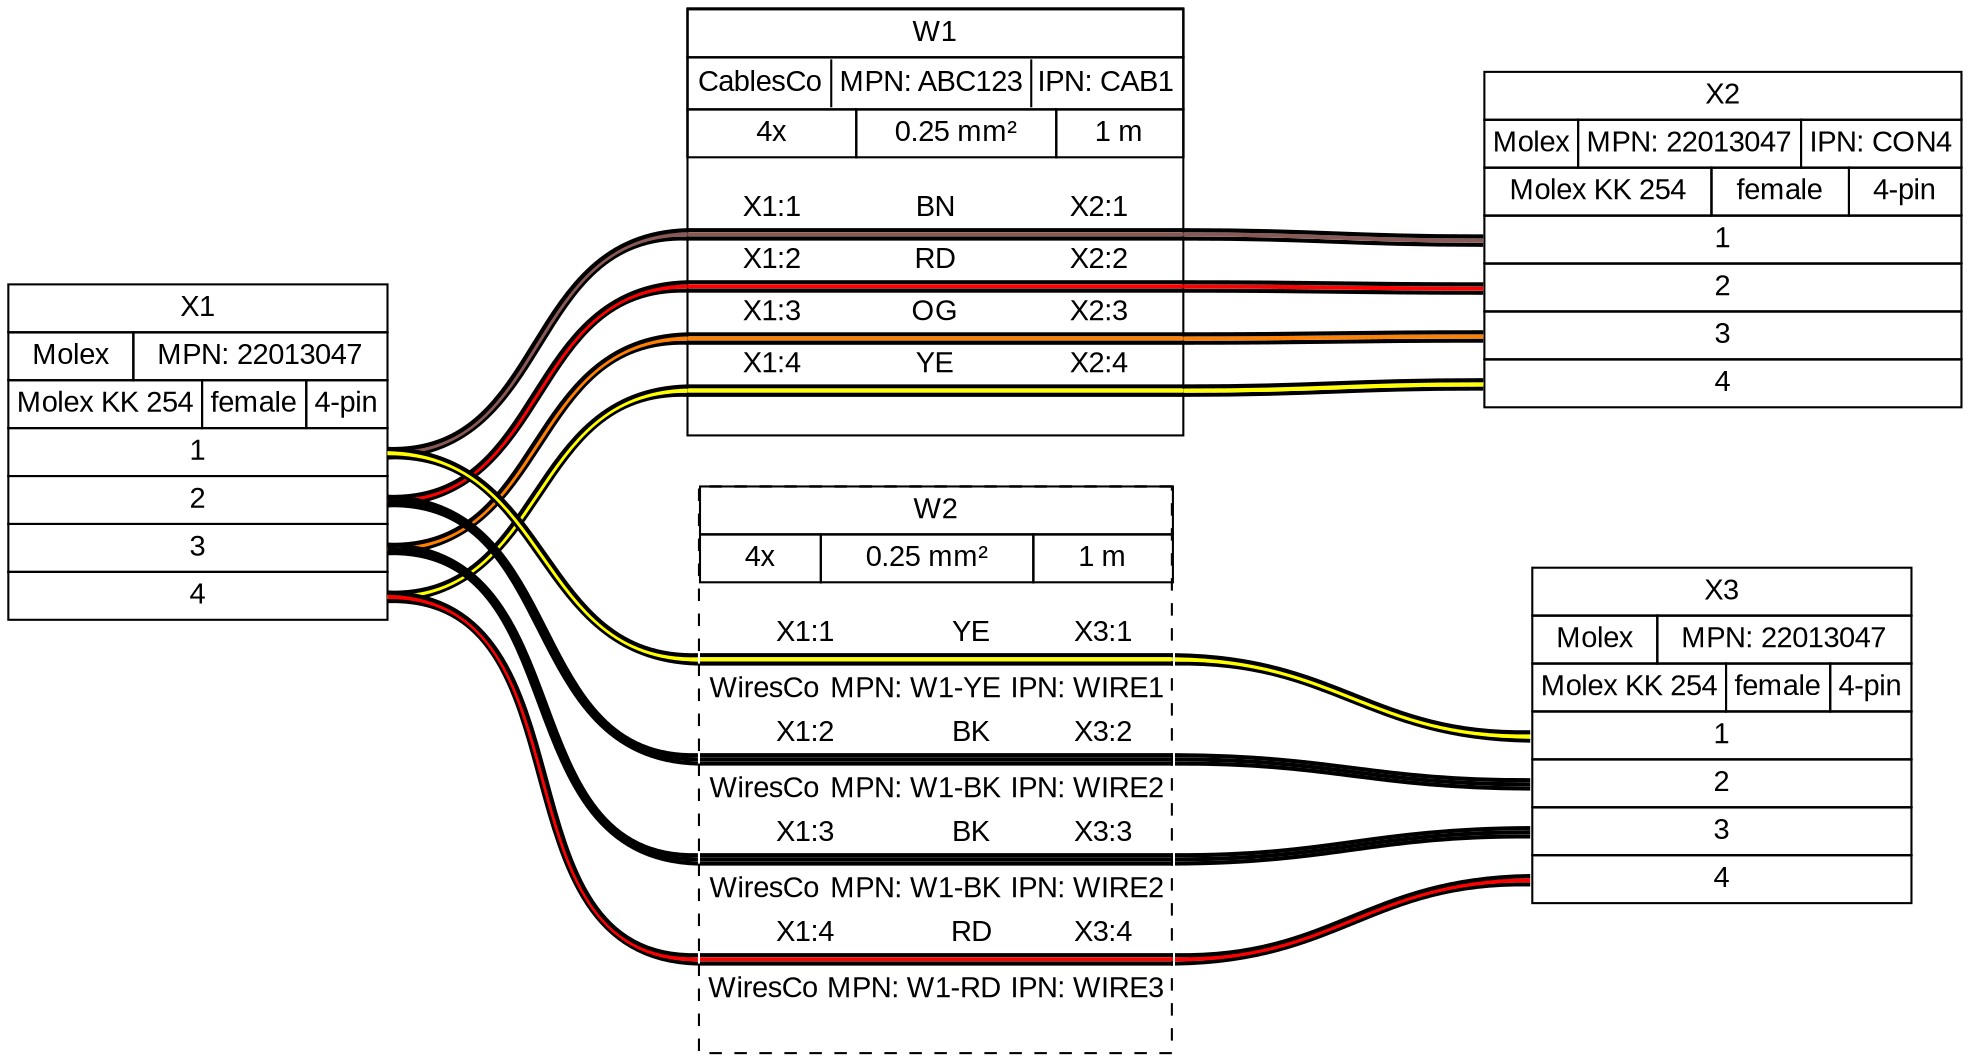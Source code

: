 graph {
// Graph generated by WireViz
// https://github.com/formatc1702/WireViz
	graph [bgcolor=white fontname=arial nodesep=0.33 rankdir=LR ranksep=2]
	node [fillcolor=white fontname=arial shape=record style=filled]
	edge [fontname=arial style=bold]
	X1 [label=<<table border="0" cellspacing="0" cellpadding="0"><tr><td><table border="0" cellspacing="0" cellpadding="3" cellborder="1"><tr><td balign="left">X1</td></tr></table></td></tr><tr><td><table border="0" cellspacing="0" cellpadding="3" cellborder="1"><tr><td balign="left">Molex</td><td balign="left">MPN: 22013047</td></tr></table></td></tr><tr><td><table border="0" cellspacing="0" cellpadding="3" cellborder="1"><tr><td balign="left">Molex KK 254</td><td balign="left">female</td><td balign="left">4-pin</td></tr></table></td></tr><tr><td><table border="0" cellspacing="0" cellpadding="3" cellborder="1"><tr><td port="p1r">1</td></tr><tr><td port="p2r">2</td></tr><tr><td port="p3r">3</td></tr><tr><td port="p4r">4</td></tr></table></td></tr></table>> fillcolor=white margin=0 shape=none style=filled]
	X2 [label=<<table border="0" cellspacing="0" cellpadding="0"><tr><td><table border="0" cellspacing="0" cellpadding="3" cellborder="1"><tr><td balign="left">X2</td></tr></table></td></tr><tr><td><table border="0" cellspacing="0" cellpadding="3" cellborder="1"><tr><td balign="left">Molex</td><td balign="left">MPN: 22013047</td><td balign="left">IPN: CON4</td></tr></table></td></tr><tr><td><table border="0" cellspacing="0" cellpadding="3" cellborder="1"><tr><td balign="left">Molex KK 254</td><td balign="left">female</td><td balign="left">4-pin</td></tr></table></td></tr><tr><td><table border="0" cellspacing="0" cellpadding="3" cellborder="1"><tr><td port="p1l">1</td></tr><tr><td port="p2l">2</td></tr><tr><td port="p3l">3</td></tr><tr><td port="p4l">4</td></tr></table></td></tr></table>> fillcolor=white margin=0 shape=none style=filled]
	X3 [label=<<table border="0" cellspacing="0" cellpadding="0"><tr><td><table border="0" cellspacing="0" cellpadding="3" cellborder="1"><tr><td balign="left">X3</td></tr></table></td></tr><tr><td><table border="0" cellspacing="0" cellpadding="3" cellborder="1"><tr><td balign="left">Molex</td><td balign="left">MPN: 22013047</td></tr></table></td></tr><tr><td><table border="0" cellspacing="0" cellpadding="3" cellborder="1"><tr><td balign="left">Molex KK 254</td><td balign="left">female</td><td balign="left">4-pin</td></tr></table></td></tr><tr><td><table border="0" cellspacing="0" cellpadding="3" cellborder="1"><tr><td port="p1l">1</td></tr><tr><td port="p2l">2</td></tr><tr><td port="p3l">3</td></tr><tr><td port="p4l">4</td></tr></table></td></tr></table>> fillcolor=white margin=0 shape=none style=filled]
	edge [color="#000000:#895956:#000000"]
	X1:p1r:e -- W1:w1:w
	W1:w1:e -- X2:p1l:w
	edge [color="#000000:#ff0000:#000000"]
	X1:p2r:e -- W1:w2:w
	W1:w2:e -- X2:p2l:w
	edge [color="#000000:#ff8000:#000000"]
	X1:p3r:e -- W1:w3:w
	W1:w3:e -- X2:p3l:w
	edge [color="#000000:#ffff00:#000000"]
	X1:p4r:e -- W1:w4:w
	W1:w4:e -- X2:p4l:w
	W1 [label=<<table border="0" cellspacing="0" cellpadding="0"><tr><td><table border="0" cellspacing="0" cellpadding="3" cellborder="1"><tr><td colspan="3">W1</td></tr><tr><td colspan="3" cellpadding="0"><table border="0" cellspacing="0" cellpadding="3" cellborder="1"><tr><td sides="R">CablesCo</td><td sides="R">MPN: ABC123</td><td border="0">IPN: CAB1</td></tr></table></td></tr><tr><td balign="left">4x</td><td balign="left">0.25 mm²</td><td balign="left">1 m</td></tr></table></td></tr><tr><td>&nbsp;</td></tr><tr><td><table border="0" cellspacing="0" cellborder="0"><tr><td>X1:1</td><td>BN</td><td>X2:1</td></tr><tr><td colspan="3" border="0" cellspacing="0" cellpadding="0" port="w1" height="6"><table cellspacing="0" cellborder="0" border = "0"><tr><td colspan="3" cellpadding="0" height="2" bgcolor="#000000" border="0"></td></tr><tr><td colspan="3" cellpadding="0" height="2" bgcolor="#895956" border="0"></td></tr><tr><td colspan="3" cellpadding="0" height="2" bgcolor="#000000" border="0"></td></tr></table></td></tr><tr><td>X1:2</td><td>RD</td><td>X2:2</td></tr><tr><td colspan="3" border="0" cellspacing="0" cellpadding="0" port="w2" height="6"><table cellspacing="0" cellborder="0" border = "0"><tr><td colspan="3" cellpadding="0" height="2" bgcolor="#000000" border="0"></td></tr><tr><td colspan="3" cellpadding="0" height="2" bgcolor="#ff0000" border="0"></td></tr><tr><td colspan="3" cellpadding="0" height="2" bgcolor="#000000" border="0"></td></tr></table></td></tr><tr><td>X1:3</td><td>OG</td><td>X2:3</td></tr><tr><td colspan="3" border="0" cellspacing="0" cellpadding="0" port="w3" height="6"><table cellspacing="0" cellborder="0" border = "0"><tr><td colspan="3" cellpadding="0" height="2" bgcolor="#000000" border="0"></td></tr><tr><td colspan="3" cellpadding="0" height="2" bgcolor="#ff8000" border="0"></td></tr><tr><td colspan="3" cellpadding="0" height="2" bgcolor="#000000" border="0"></td></tr></table></td></tr><tr><td>X1:4</td><td>YE</td><td>X2:4</td></tr><tr><td colspan="3" border="0" cellspacing="0" cellpadding="0" port="w4" height="6"><table cellspacing="0" cellborder="0" border = "0"><tr><td colspan="3" cellpadding="0" height="2" bgcolor="#000000" border="0"></td></tr><tr><td colspan="3" cellpadding="0" height="2" bgcolor="#ffff00" border="0"></td></tr><tr><td colspan="3" cellpadding="0" height="2" bgcolor="#000000" border="0"></td></tr></table></td></tr><tr><td>&nbsp;</td></tr></table></td></tr></table>> fillcolor=white margin=0 shape=box style=""]
	edge [color="#000000:#ffff00:#000000"]
	X1:p1r:e -- W2:w1:w
	W2:w1:e -- X3:p1l:w
	edge [color="#000000:#000000:#000000"]
	X1:p2r:e -- W2:w2:w
	W2:w2:e -- X3:p2l:w
	edge [color="#000000:#000000:#000000"]
	X1:p3r:e -- W2:w3:w
	W2:w3:e -- X3:p3l:w
	edge [color="#000000:#ff0000:#000000"]
	X1:p4r:e -- W2:w4:w
	W2:w4:e -- X3:p4l:w
	W2 [label=<<table border="0" cellspacing="0" cellpadding="0"><tr><td><table border="0" cellspacing="0" cellpadding="3" cellborder="1"><tr><td colspan="3">W2</td></tr><tr><td balign="left">4x</td><td balign="left">0.25 mm²</td><td balign="left">1 m</td></tr></table></td></tr><tr><td>&nbsp;</td></tr><tr><td><table border="0" cellspacing="0" cellborder="0"><tr><td>X1:1</td><td>YE</td><td>X3:1</td></tr><tr><td colspan="3" border="0" cellspacing="0" cellpadding="0" port="w1" height="6"><table cellspacing="0" cellborder="0" border = "0"><tr><td colspan="3" cellpadding="0" height="2" bgcolor="#000000" border="0"></td></tr><tr><td colspan="3" cellpadding="0" height="2" bgcolor="#ffff00" border="0"></td></tr><tr><td colspan="3" cellpadding="0" height="2" bgcolor="#000000" border="0"></td></tr></table></td></tr><tr><td colspan="3"><table border="0" cellspacing="0" cellborder="0"><tr><td>WiresCo</td><td>MPN: W1-YE</td><td>IPN: WIRE1</td></tr></table></td></tr><tr><td>X1:2</td><td>BK</td><td>X3:2</td></tr><tr><td colspan="3" border="0" cellspacing="0" cellpadding="0" port="w2" height="6"><table cellspacing="0" cellborder="0" border = "0"><tr><td colspan="3" cellpadding="0" height="2" bgcolor="#000000" border="0"></td></tr><tr><td colspan="3" cellpadding="0" height="2" bgcolor="#000000" border="0"></td></tr><tr><td colspan="3" cellpadding="0" height="2" bgcolor="#000000" border="0"></td></tr></table></td></tr><tr><td colspan="3"><table border="0" cellspacing="0" cellborder="0"><tr><td>WiresCo</td><td>MPN: W1-BK</td><td>IPN: WIRE2</td></tr></table></td></tr><tr><td>X1:3</td><td>BK</td><td>X3:3</td></tr><tr><td colspan="3" border="0" cellspacing="0" cellpadding="0" port="w3" height="6"><table cellspacing="0" cellborder="0" border = "0"><tr><td colspan="3" cellpadding="0" height="2" bgcolor="#000000" border="0"></td></tr><tr><td colspan="3" cellpadding="0" height="2" bgcolor="#000000" border="0"></td></tr><tr><td colspan="3" cellpadding="0" height="2" bgcolor="#000000" border="0"></td></tr></table></td></tr><tr><td colspan="3"><table border="0" cellspacing="0" cellborder="0"><tr><td>WiresCo</td><td>MPN: W1-BK</td><td>IPN: WIRE2</td></tr></table></td></tr><tr><td>X1:4</td><td>RD</td><td>X3:4</td></tr><tr><td colspan="3" border="0" cellspacing="0" cellpadding="0" port="w4" height="6"><table cellspacing="0" cellborder="0" border = "0"><tr><td colspan="3" cellpadding="0" height="2" bgcolor="#000000" border="0"></td></tr><tr><td colspan="3" cellpadding="0" height="2" bgcolor="#ff0000" border="0"></td></tr><tr><td colspan="3" cellpadding="0" height="2" bgcolor="#000000" border="0"></td></tr></table></td></tr><tr><td colspan="3"><table border="0" cellspacing="0" cellborder="0"><tr><td>WiresCo</td><td>MPN: W1-RD</td><td>IPN: WIRE3</td></tr></table></td></tr><tr><td>&nbsp;</td></tr></table></td></tr></table>> fillcolor=white margin=0 shape=box style="filled,dashed"]
}
